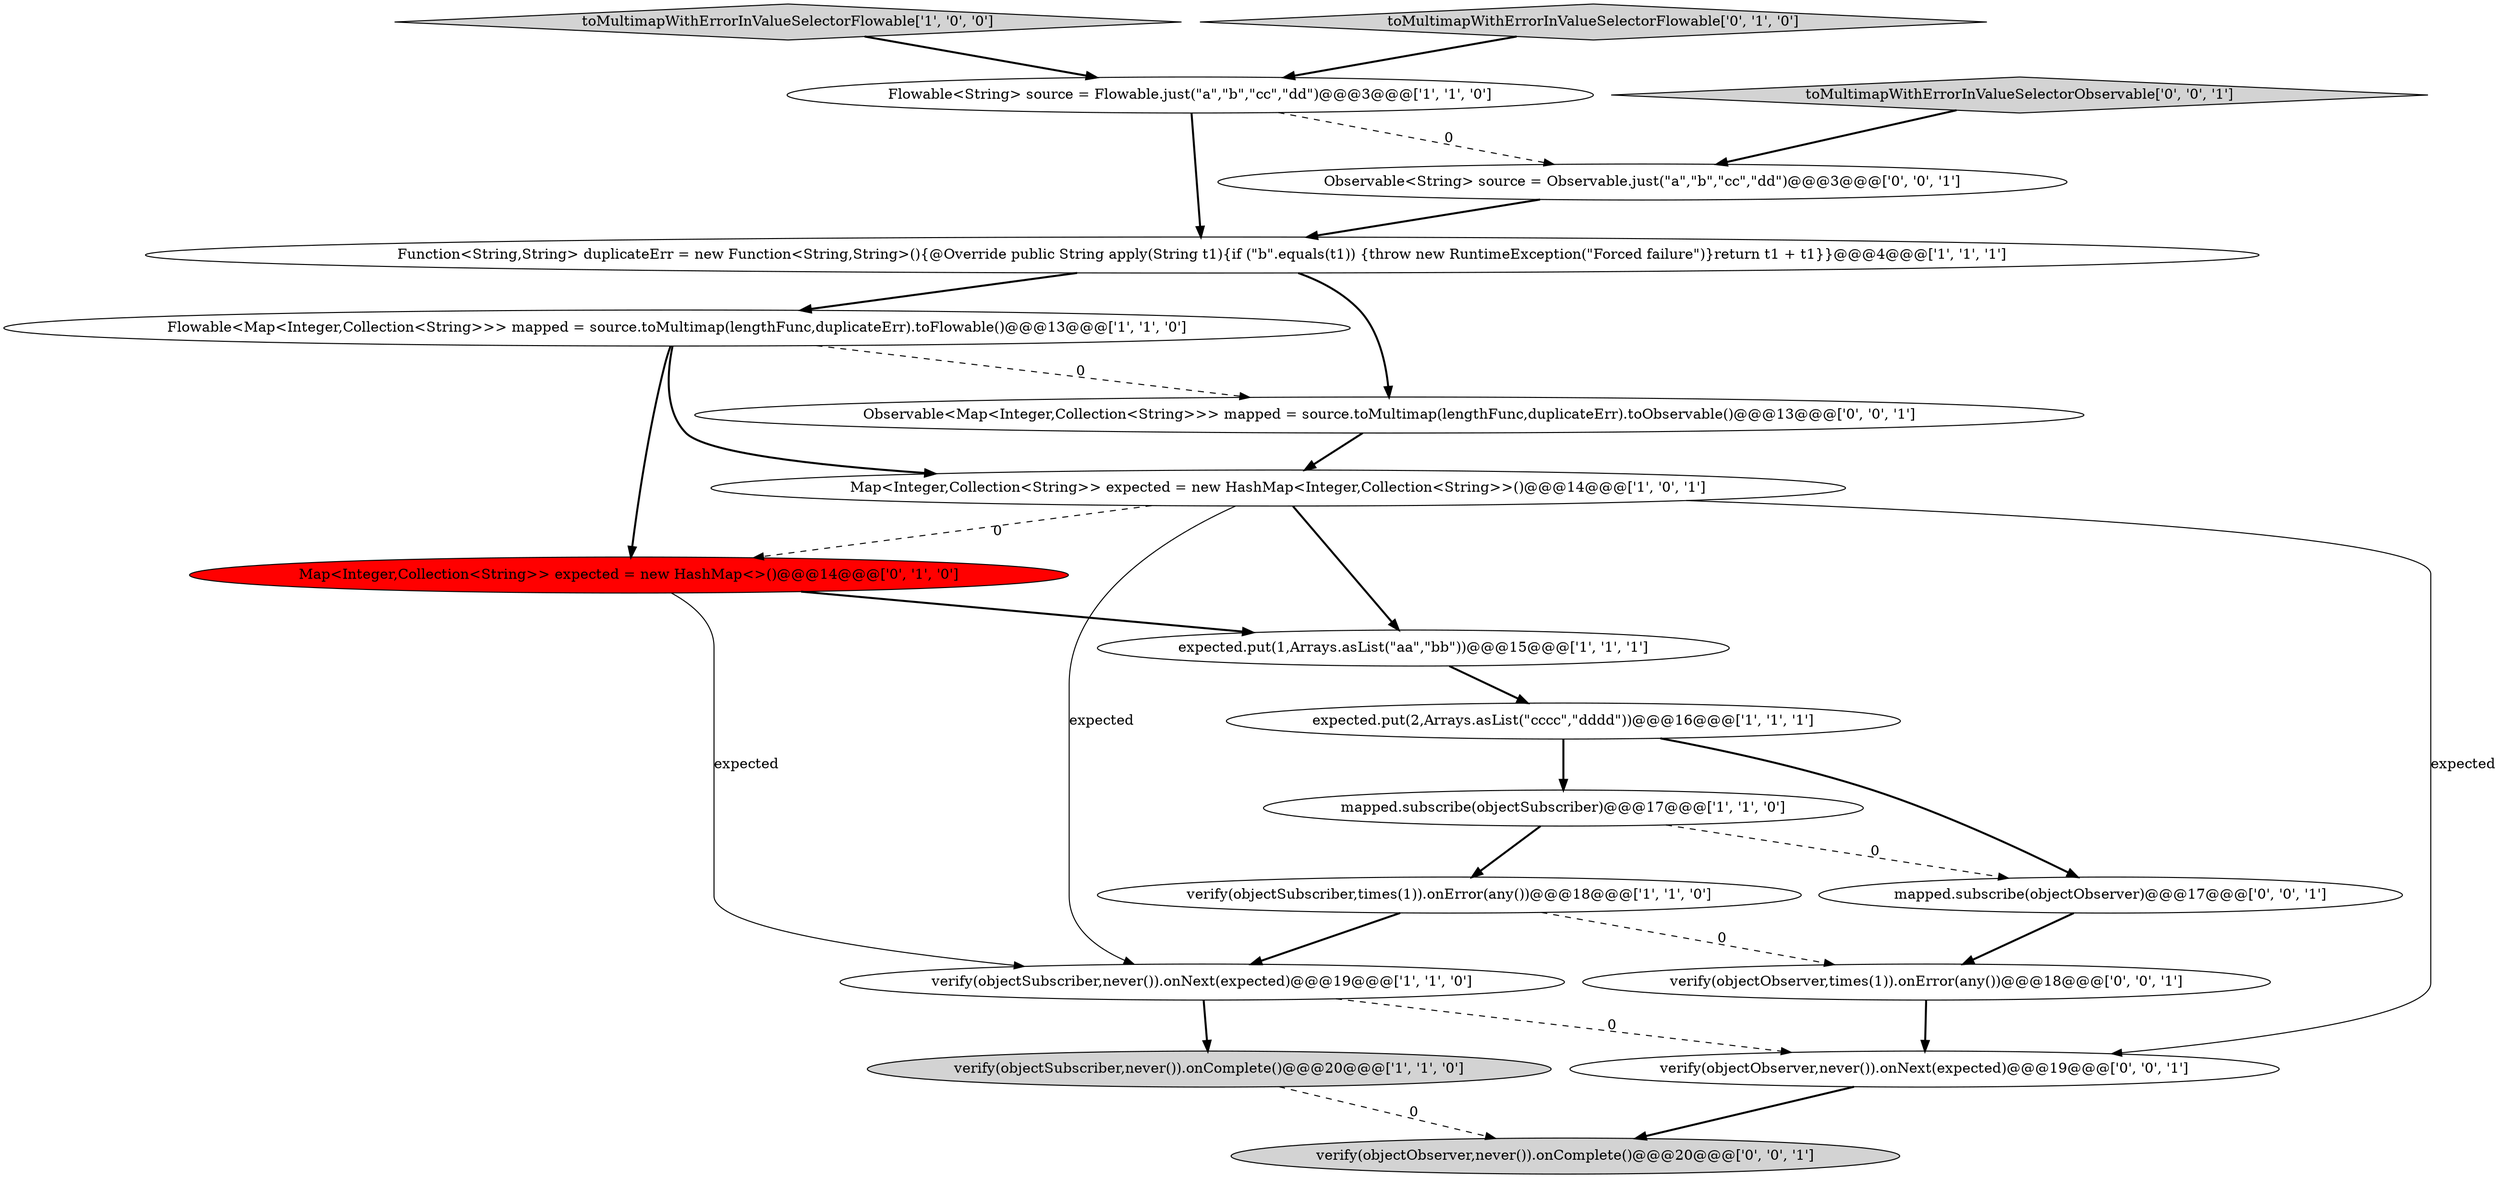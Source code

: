 digraph {
16 [style = filled, label = "Observable<String> source = Observable.just(\"a\",\"b\",\"cc\",\"dd\")@@@3@@@['0', '0', '1']", fillcolor = white, shape = ellipse image = "AAA0AAABBB3BBB"];
18 [style = filled, label = "Observable<Map<Integer,Collection<String>>> mapped = source.toMultimap(lengthFunc,duplicateErr).toObservable()@@@13@@@['0', '0', '1']", fillcolor = white, shape = ellipse image = "AAA0AAABBB3BBB"];
15 [style = filled, label = "toMultimapWithErrorInValueSelectorObservable['0', '0', '1']", fillcolor = lightgray, shape = diamond image = "AAA0AAABBB3BBB"];
9 [style = filled, label = "toMultimapWithErrorInValueSelectorFlowable['1', '0', '0']", fillcolor = lightgray, shape = diamond image = "AAA0AAABBB1BBB"];
17 [style = filled, label = "verify(objectObserver,never()).onComplete()@@@20@@@['0', '0', '1']", fillcolor = lightgray, shape = ellipse image = "AAA0AAABBB3BBB"];
7 [style = filled, label = "Function<String,String> duplicateErr = new Function<String,String>(){@Override public String apply(String t1){if (\"b\".equals(t1)) {throw new RuntimeException(\"Forced failure\")}return t1 + t1}}@@@4@@@['1', '1', '1']", fillcolor = white, shape = ellipse image = "AAA0AAABBB1BBB"];
12 [style = filled, label = "Map<Integer,Collection<String>> expected = new HashMap<>()@@@14@@@['0', '1', '0']", fillcolor = red, shape = ellipse image = "AAA1AAABBB2BBB"];
2 [style = filled, label = "verify(objectSubscriber,never()).onComplete()@@@20@@@['1', '1', '0']", fillcolor = lightgray, shape = ellipse image = "AAA0AAABBB1BBB"];
14 [style = filled, label = "verify(objectObserver,never()).onNext(expected)@@@19@@@['0', '0', '1']", fillcolor = white, shape = ellipse image = "AAA0AAABBB3BBB"];
0 [style = filled, label = "Map<Integer,Collection<String>> expected = new HashMap<Integer,Collection<String>>()@@@14@@@['1', '0', '1']", fillcolor = white, shape = ellipse image = "AAA0AAABBB1BBB"];
1 [style = filled, label = "expected.put(1,Arrays.asList(\"aa\",\"bb\"))@@@15@@@['1', '1', '1']", fillcolor = white, shape = ellipse image = "AAA0AAABBB1BBB"];
6 [style = filled, label = "verify(objectSubscriber,never()).onNext(expected)@@@19@@@['1', '1', '0']", fillcolor = white, shape = ellipse image = "AAA0AAABBB1BBB"];
10 [style = filled, label = "Flowable<String> source = Flowable.just(\"a\",\"b\",\"cc\",\"dd\")@@@3@@@['1', '1', '0']", fillcolor = white, shape = ellipse image = "AAA0AAABBB1BBB"];
8 [style = filled, label = "verify(objectSubscriber,times(1)).onError(any())@@@18@@@['1', '1', '0']", fillcolor = white, shape = ellipse image = "AAA0AAABBB1BBB"];
11 [style = filled, label = "toMultimapWithErrorInValueSelectorFlowable['0', '1', '0']", fillcolor = lightgray, shape = diamond image = "AAA0AAABBB2BBB"];
13 [style = filled, label = "mapped.subscribe(objectObserver)@@@17@@@['0', '0', '1']", fillcolor = white, shape = ellipse image = "AAA0AAABBB3BBB"];
19 [style = filled, label = "verify(objectObserver,times(1)).onError(any())@@@18@@@['0', '0', '1']", fillcolor = white, shape = ellipse image = "AAA0AAABBB3BBB"];
4 [style = filled, label = "mapped.subscribe(objectSubscriber)@@@17@@@['1', '1', '0']", fillcolor = white, shape = ellipse image = "AAA0AAABBB1BBB"];
3 [style = filled, label = "Flowable<Map<Integer,Collection<String>>> mapped = source.toMultimap(lengthFunc,duplicateErr).toFlowable()@@@13@@@['1', '1', '0']", fillcolor = white, shape = ellipse image = "AAA0AAABBB1BBB"];
5 [style = filled, label = "expected.put(2,Arrays.asList(\"cccc\",\"dddd\"))@@@16@@@['1', '1', '1']", fillcolor = white, shape = ellipse image = "AAA0AAABBB1BBB"];
1->5 [style = bold, label=""];
8->19 [style = dashed, label="0"];
12->6 [style = solid, label="expected"];
3->18 [style = dashed, label="0"];
16->7 [style = bold, label=""];
14->17 [style = bold, label=""];
8->6 [style = bold, label=""];
9->10 [style = bold, label=""];
3->12 [style = bold, label=""];
0->12 [style = dashed, label="0"];
6->14 [style = dashed, label="0"];
15->16 [style = bold, label=""];
12->1 [style = bold, label=""];
2->17 [style = dashed, label="0"];
10->7 [style = bold, label=""];
0->14 [style = solid, label="expected"];
7->3 [style = bold, label=""];
3->0 [style = bold, label=""];
6->2 [style = bold, label=""];
13->19 [style = bold, label=""];
19->14 [style = bold, label=""];
11->10 [style = bold, label=""];
0->1 [style = bold, label=""];
5->13 [style = bold, label=""];
5->4 [style = bold, label=""];
7->18 [style = bold, label=""];
4->8 [style = bold, label=""];
10->16 [style = dashed, label="0"];
4->13 [style = dashed, label="0"];
18->0 [style = bold, label=""];
0->6 [style = solid, label="expected"];
}
